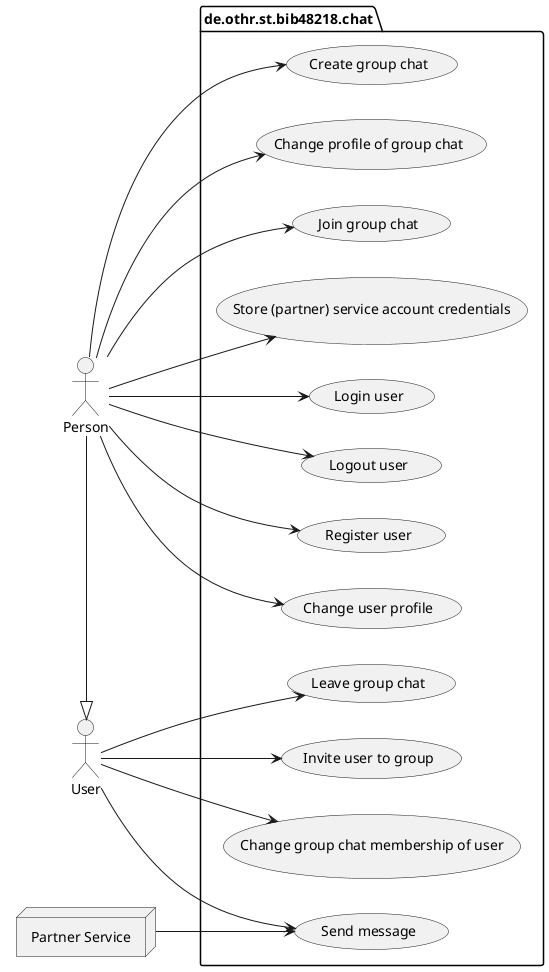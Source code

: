 @startuml chat-usecase
skinparam monochrome true
left to right direction

' actors
actor "User" as u
actor "Person" as p
node "Partner Service" as s

' actor hierarchy
u <|-left- p

' use cases
package "de.othr.st.bib48218.chat" {
  usecase "Login user" as oUC1
  usecase "Logout user" as oUC2
  usecase "Register user" as oUC3
  usecase "Change user profile" as oUC4

  usecase "Send message" as mUC
  ' Chating use cases
  usecase "Create group chat" as cUC1
  usecase "Leave group chat" as cUC2
  usecase "Change profile of group chat" as cUC3
  usecase "Change group chat membership of user" as cUC4
  usecase "Invite user to group" as cUC5
  usecase "Join group chat" as cUC6
  ' Connecting to partners use cases
  usecase "Store (partner) service account credentials" as pUC
}

'  link actor User with use cases
p --> oUC1
p --> oUC2
p --> oUC3
p --> oUC4
p --> cUC3
p --> cUC6
s --> mUC
u --> mUC
p --> cUC1
u --> cUC2
u --> cUC4
u --> cUC5
p --> pUC
@enduml
